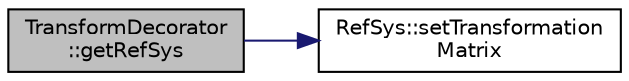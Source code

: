 digraph "TransformDecorator::getRefSys"
{
  edge [fontname="Helvetica",fontsize="10",labelfontname="Helvetica",labelfontsize="10"];
  node [fontname="Helvetica",fontsize="10",shape=record];
  rankdir="LR";
  Node1 [label="TransformDecorator\l::getRefSys",height=0.2,width=0.4,color="black", fillcolor="grey75", style="filled" fontcolor="black"];
  Node1 -> Node2 [color="midnightblue",fontsize="10",style="solid",fontname="Helvetica"];
  Node2 [label="RefSys::setTransformation\lMatrix",height=0.2,width=0.4,color="black", fillcolor="white", style="filled",URL="$classRefSys.html#a6319bb44d168aefbb38d684853414cd8"];
}
